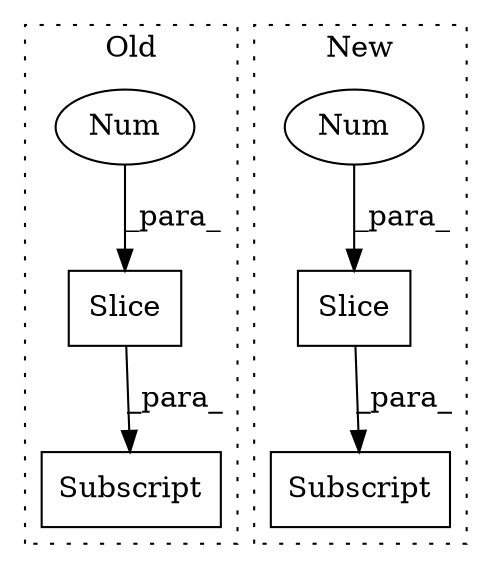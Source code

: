 digraph G {
subgraph cluster0 {
1 [label="Subscript" a="63" s="2555,0" l="18,0" shape="box"];
5 [label="Slice" a="80" s="2569" l="3" shape="box"];
6 [label="Num" a="76" s="2569" l="2" shape="ellipse"];
label = "Old";
style="dotted";
}
subgraph cluster1 {
2 [label="Slice" a="80" s="2404" l="3" shape="box"];
3 [label="Subscript" a="63" s="2381,0" l="27,0" shape="box"];
4 [label="Num" a="76" s="2405" l="2" shape="ellipse"];
label = "New";
style="dotted";
}
2 -> 3 [label="_para_"];
4 -> 2 [label="_para_"];
5 -> 1 [label="_para_"];
6 -> 5 [label="_para_"];
}